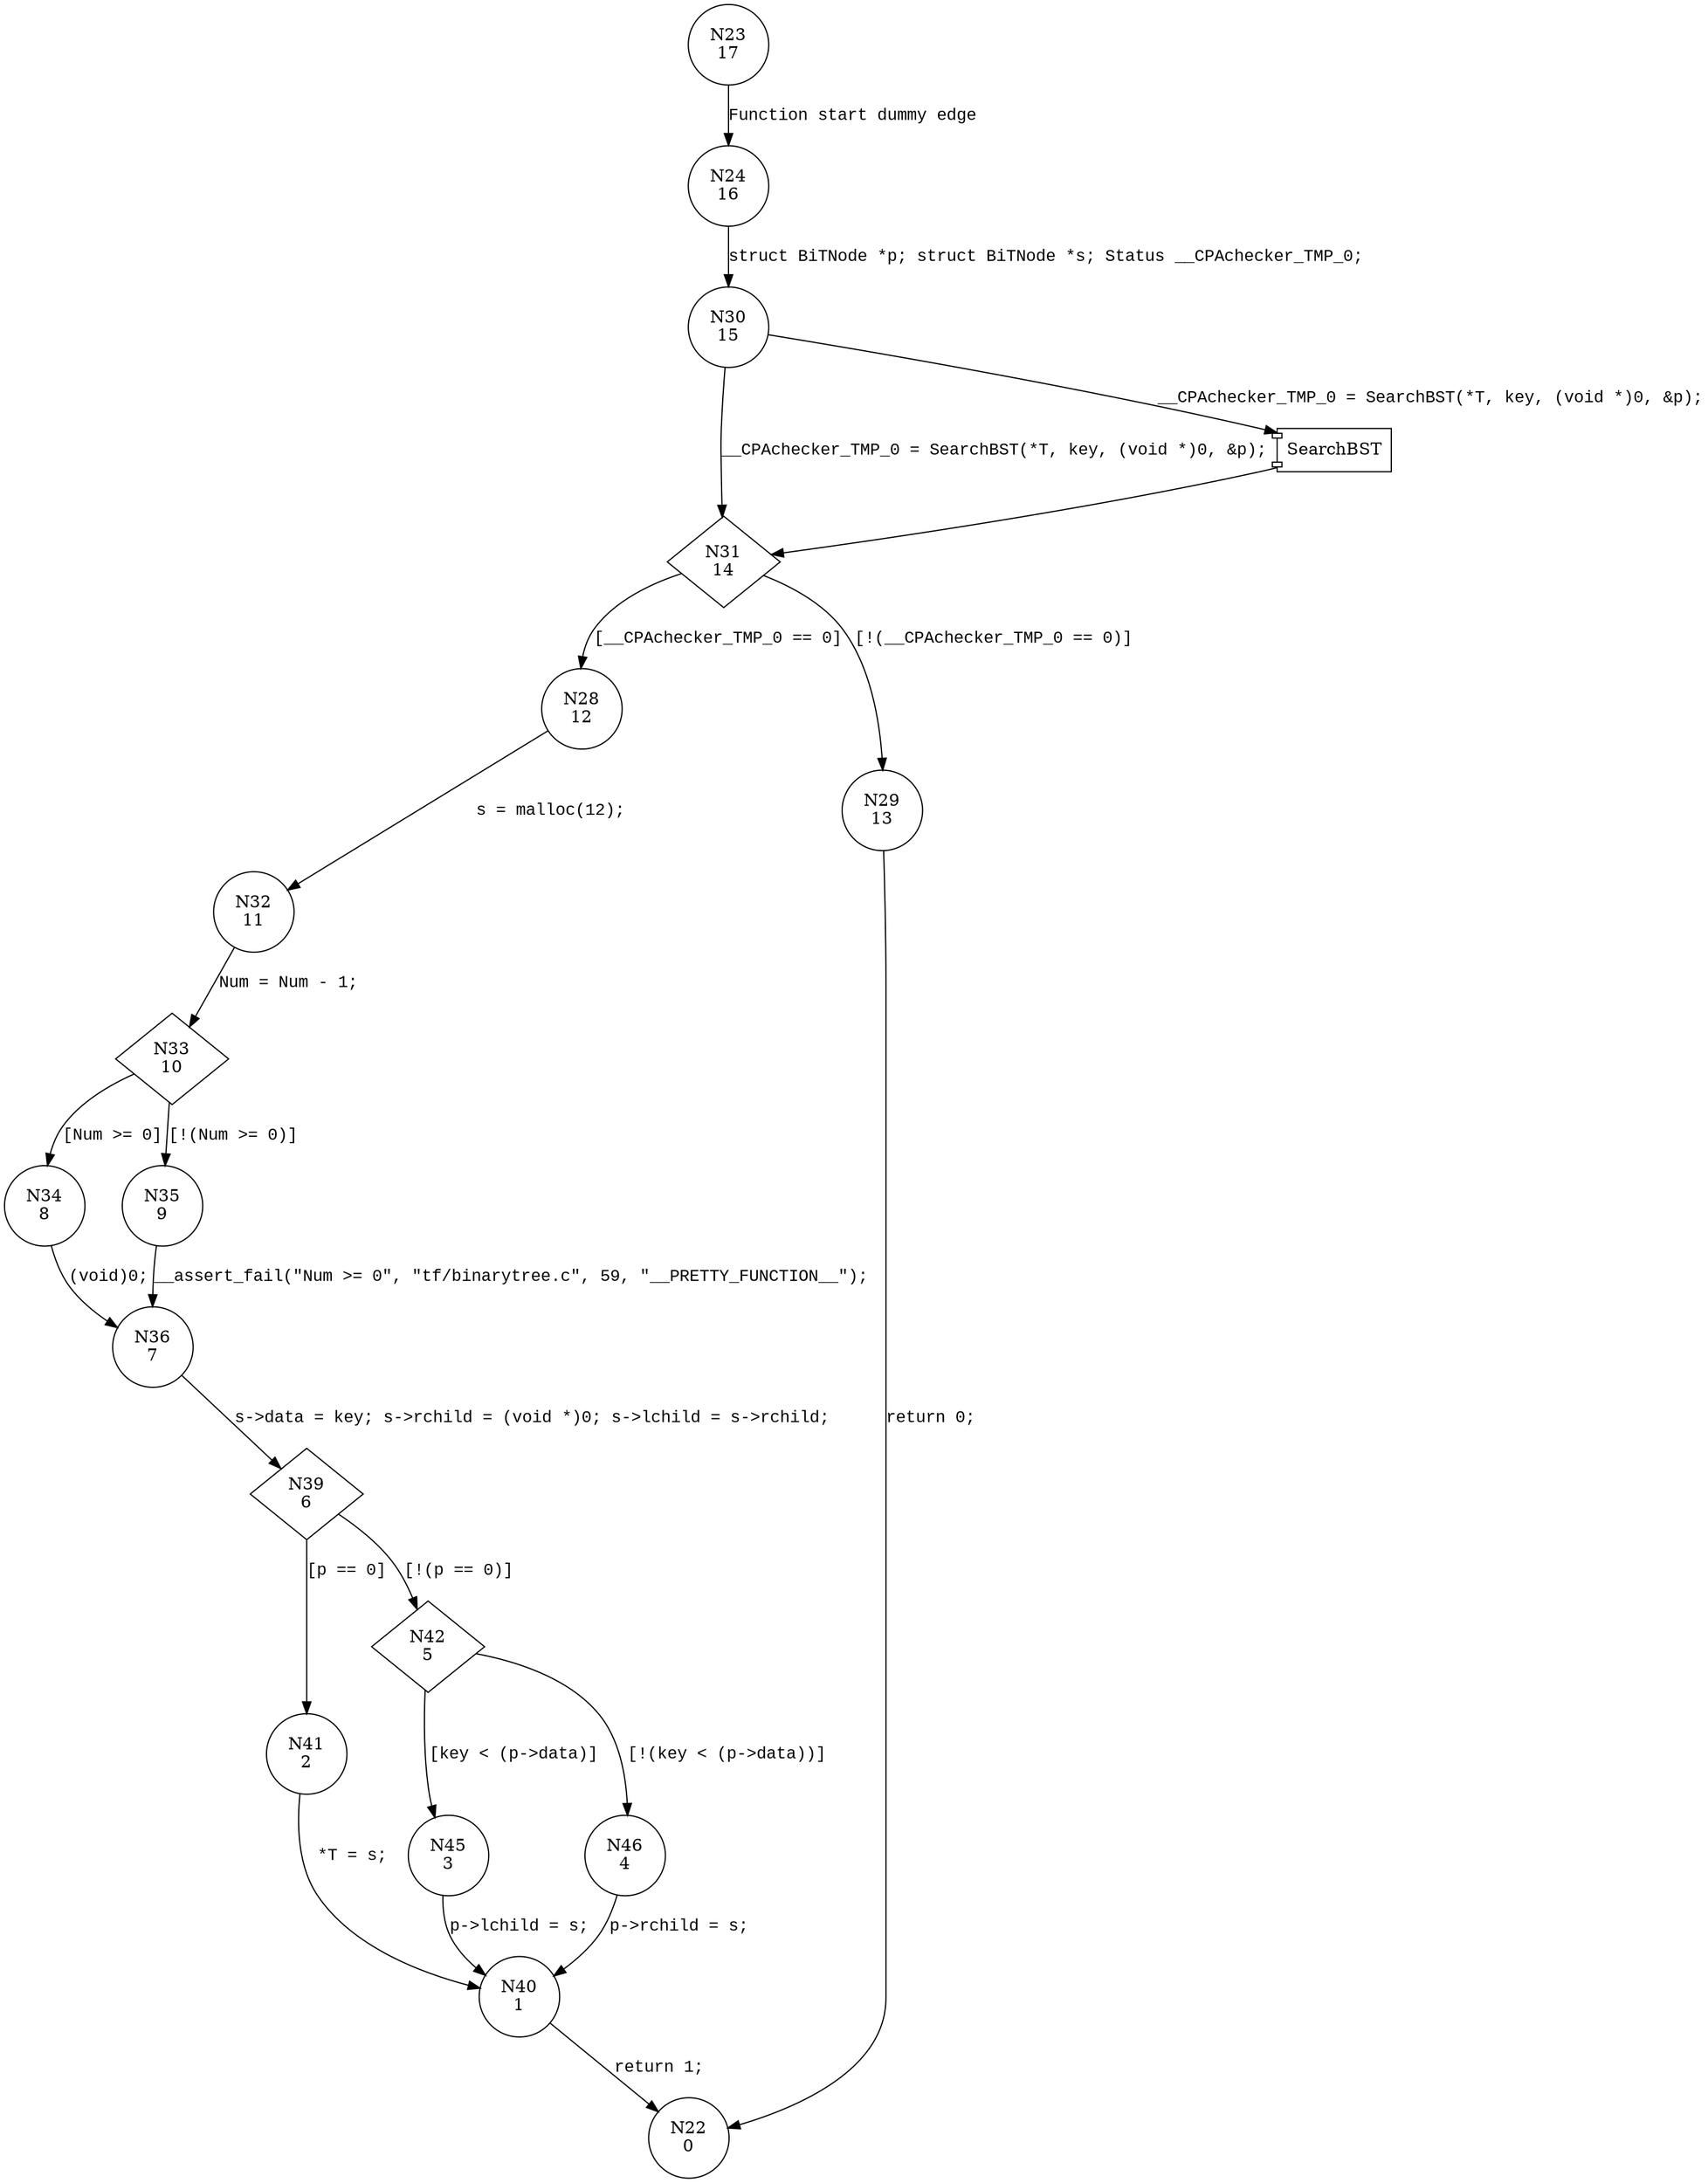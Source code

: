 digraph InsertBST {
23 [shape="circle" label="N23\n17"]
24 [shape="circle" label="N24\n16"]
30 [shape="circle" label="N30\n15"]
31 [shape="diamond" label="N31\n14"]
28 [shape="circle" label="N28\n12"]
29 [shape="circle" label="N29\n13"]
32 [shape="circle" label="N32\n11"]
33 [shape="diamond" label="N33\n10"]
34 [shape="circle" label="N34\n8"]
35 [shape="circle" label="N35\n9"]
36 [shape="circle" label="N36\n7"]
39 [shape="diamond" label="N39\n6"]
41 [shape="circle" label="N41\n2"]
42 [shape="diamond" label="N42\n5"]
45 [shape="circle" label="N45\n3"]
46 [shape="circle" label="N46\n4"]
40 [shape="circle" label="N40\n1"]
22 [shape="circle" label="N22\n0"]
23 -> 24 [label="Function start dummy edge" fontname="Courier New"]
100004 [shape="component" label="SearchBST"]
30 -> 100004 [label="__CPAchecker_TMP_0 = SearchBST(*T, key, (void *)0, &p);" fontname="Courier New"]
100004 -> 31 [label="" fontname="Courier New"]
30 -> 31 [label="__CPAchecker_TMP_0 = SearchBST(*T, key, (void *)0, &p);" fontname="Courier New"]
31 -> 28 [label="[__CPAchecker_TMP_0 == 0]" fontname="Courier New"]
31 -> 29 [label="[!(__CPAchecker_TMP_0 == 0)]" fontname="Courier New"]
28 -> 32 [label="s = malloc(12);" fontname="Courier New"]
33 -> 34 [label="[Num >= 0]" fontname="Courier New"]
33 -> 35 [label="[!(Num >= 0)]" fontname="Courier New"]
36 -> 39 [label="s->data = key; s->rchild = (void *)0; s->lchild = s->rchild;" fontname="Courier New"]
39 -> 41 [label="[p == 0]" fontname="Courier New"]
39 -> 42 [label="[!(p == 0)]" fontname="Courier New"]
42 -> 45 [label="[key < (p->data)]" fontname="Courier New"]
42 -> 46 [label="[!(key < (p->data))]" fontname="Courier New"]
40 -> 22 [label="return 1;" fontname="Courier New"]
41 -> 40 [label="*T = s; " fontname="Courier New"]
24 -> 30 [label="struct BiTNode *p; struct BiTNode *s; Status __CPAchecker_TMP_0;" fontname="Courier New"]
29 -> 22 [label="return 0;" fontname="Courier New"]
32 -> 33 [label="Num = Num - 1;" fontname="Courier New"]
35 -> 36 [label="__assert_fail(\"Num >= 0\", \"tf/binarytree.c\", 59, \"__PRETTY_FUNCTION__\");" fontname="Courier New"]
46 -> 40 [label="p->rchild = s; " fontname="Courier New"]
45 -> 40 [label="p->lchild = s; " fontname="Courier New"]
34 -> 36 [label="(void)0;" fontname="Courier New"]
}